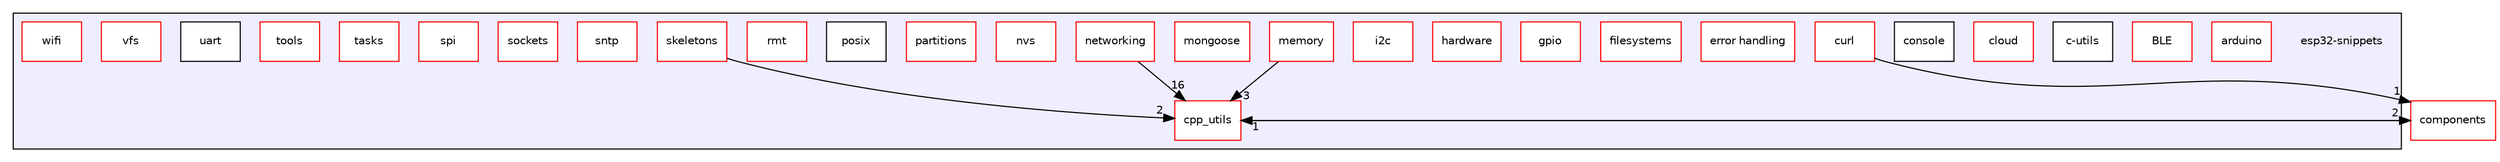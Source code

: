 digraph "esp32-snippets" {
  compound=true
  node [ fontsize="10", fontname="Helvetica"];
  edge [ labelfontsize="10", labelfontname="Helvetica"];
  subgraph clusterdir_2b66d65f09a100230911d819a169d69c {
    graph [ bgcolor="#eeeeff", pencolor="black", label="" URL="dir_2b66d65f09a100230911d819a169d69c.html"];
    dir_2b66d65f09a100230911d819a169d69c [shape=plaintext label="esp32-snippets"];
    dir_2da34f25a7628bbc1587566ef0fffda9 [shape=box label="arduino" color="red" fillcolor="white" style="filled" URL="dir_2da34f25a7628bbc1587566ef0fffda9.html"];
    dir_1d536d59ab818f5950a30d4fa99106d8 [shape=box label="BLE" color="red" fillcolor="white" style="filled" URL="dir_1d536d59ab818f5950a30d4fa99106d8.html"];
    dir_d1835626864ec60e0c93d5c1a5c73bbd [shape=box label="c-utils" color="black" fillcolor="white" style="filled" URL="dir_d1835626864ec60e0c93d5c1a5c73bbd.html"];
    dir_c51301fb4411848672b4772251f36a91 [shape=box label="cloud" color="red" fillcolor="white" style="filled" URL="dir_c51301fb4411848672b4772251f36a91.html"];
    dir_b39d1f862a23e07f14450a5575a609bc [shape=box label="console" color="black" fillcolor="white" style="filled" URL="dir_b39d1f862a23e07f14450a5575a609bc.html"];
    dir_e66062f3a4d2a5b6b6746a6b0f9c85ac [shape=box label="cpp_utils" color="red" fillcolor="white" style="filled" URL="dir_e66062f3a4d2a5b6b6746a6b0f9c85ac.html"];
    dir_95695785afb0dd19e91f78ef0b18b649 [shape=box label="curl" color="red" fillcolor="white" style="filled" URL="dir_95695785afb0dd19e91f78ef0b18b649.html"];
    dir_c757ea19c64d9846e02939167e050112 [shape=box label="error handling" color="red" fillcolor="white" style="filled" URL="dir_c757ea19c64d9846e02939167e050112.html"];
    dir_ef74cdfbfc760c14ee6d294ba7b55390 [shape=box label="filesystems" color="red" fillcolor="white" style="filled" URL="dir_ef74cdfbfc760c14ee6d294ba7b55390.html"];
    dir_ee3f913a61df4ee00437327151dbc60f [shape=box label="gpio" color="red" fillcolor="white" style="filled" URL="dir_ee3f913a61df4ee00437327151dbc60f.html"];
    dir_3129719c13c172816610955a64eb5633 [shape=box label="hardware" color="red" fillcolor="white" style="filled" URL="dir_3129719c13c172816610955a64eb5633.html"];
    dir_89ed62553eb7293913a6a121f8dca193 [shape=box label="i2c" color="red" fillcolor="white" style="filled" URL="dir_89ed62553eb7293913a6a121f8dca193.html"];
    dir_bc8a566936e99392132f15e08e561c20 [shape=box label="memory" color="red" fillcolor="white" style="filled" URL="dir_bc8a566936e99392132f15e08e561c20.html"];
    dir_7be0d2716c1e1b0b1083f21849e434d1 [shape=box label="mongoose" color="red" fillcolor="white" style="filled" URL="dir_7be0d2716c1e1b0b1083f21849e434d1.html"];
    dir_e6509e8e306afd21d8371d681599573a [shape=box label="networking" color="red" fillcolor="white" style="filled" URL="dir_e6509e8e306afd21d8371d681599573a.html"];
    dir_ceaea8b0c638b7ac94a4e5b3f3027811 [shape=box label="nvs" color="red" fillcolor="white" style="filled" URL="dir_ceaea8b0c638b7ac94a4e5b3f3027811.html"];
    dir_4116db5eb46b70c56fce33df28e3c9da [shape=box label="partitions" color="red" fillcolor="white" style="filled" URL="dir_4116db5eb46b70c56fce33df28e3c9da.html"];
    dir_4b9e025a8bb265f33c32144ac16a8db7 [shape=box label="posix" color="black" fillcolor="white" style="filled" URL="dir_4b9e025a8bb265f33c32144ac16a8db7.html"];
    dir_d7263fd5273e13211a87370c5acb4737 [shape=box label="rmt" color="red" fillcolor="white" style="filled" URL="dir_d7263fd5273e13211a87370c5acb4737.html"];
    dir_2a5f23fba40e3da3acff50381ca249ec [shape=box label="skeletons" color="red" fillcolor="white" style="filled" URL="dir_2a5f23fba40e3da3acff50381ca249ec.html"];
    dir_fb98089ac18b268594bf403c8f4f8e30 [shape=box label="sntp" color="red" fillcolor="white" style="filled" URL="dir_fb98089ac18b268594bf403c8f4f8e30.html"];
    dir_fb6b83d9bebe2b431faa8b7daba95ac2 [shape=box label="sockets" color="red" fillcolor="white" style="filled" URL="dir_fb6b83d9bebe2b431faa8b7daba95ac2.html"];
    dir_d2f6688779971f141362da3992d175d3 [shape=box label="spi" color="red" fillcolor="white" style="filled" URL="dir_d2f6688779971f141362da3992d175d3.html"];
    dir_3326ff3e70c451a2c474da5643eff96c [shape=box label="tasks" color="red" fillcolor="white" style="filled" URL="dir_3326ff3e70c451a2c474da5643eff96c.html"];
    dir_c38a44e0e3895744a8d3a68c07447428 [shape=box label="tools" color="red" fillcolor="white" style="filled" URL="dir_c38a44e0e3895744a8d3a68c07447428.html"];
    dir_c587921e4aa9e28075746effa63e2d39 [shape=box label="uart" color="black" fillcolor="white" style="filled" URL="dir_c587921e4aa9e28075746effa63e2d39.html"];
    dir_875d1963bf6e038ed4915d307be6e1e9 [shape=box label="vfs" color="red" fillcolor="white" style="filled" URL="dir_875d1963bf6e038ed4915d307be6e1e9.html"];
    dir_4f7f39c699f8556237e2a97a71f5bc94 [shape=box label="wifi" color="red" fillcolor="white" style="filled" URL="dir_4f7f39c699f8556237e2a97a71f5bc94.html"];
  }
  dir_409f97388efe006bc3438b95e9edef48 [shape=box label="components" fillcolor="white" style="filled" color="red" URL="dir_409f97388efe006bc3438b95e9edef48.html"];
  dir_409f97388efe006bc3438b95e9edef48->dir_e66062f3a4d2a5b6b6746a6b0f9c85ac [headlabel="1", labeldistance=1.5 headhref="dir_000000_000062.html"];
  dir_95695785afb0dd19e91f78ef0b18b649->dir_409f97388efe006bc3438b95e9edef48 [headlabel="1", labeldistance=1.5 headhref="dir_000018_000000.html"];
  dir_e66062f3a4d2a5b6b6746a6b0f9c85ac->dir_409f97388efe006bc3438b95e9edef48 [headlabel="2", labeldistance=1.5 headhref="dir_000062_000000.html"];
  dir_2a5f23fba40e3da3acff50381ca249ec->dir_e66062f3a4d2a5b6b6746a6b0f9c85ac [headlabel="2", labeldistance=1.5 headhref="dir_000140_000062.html"];
  dir_bc8a566936e99392132f15e08e561c20->dir_e66062f3a4d2a5b6b6746a6b0f9c85ac [headlabel="3", labeldistance=1.5 headhref="dir_000070_000062.html"];
  dir_e6509e8e306afd21d8371d681599573a->dir_e66062f3a4d2a5b6b6746a6b0f9c85ac [headlabel="16", labeldistance=1.5 headhref="dir_000021_000062.html"];
}
